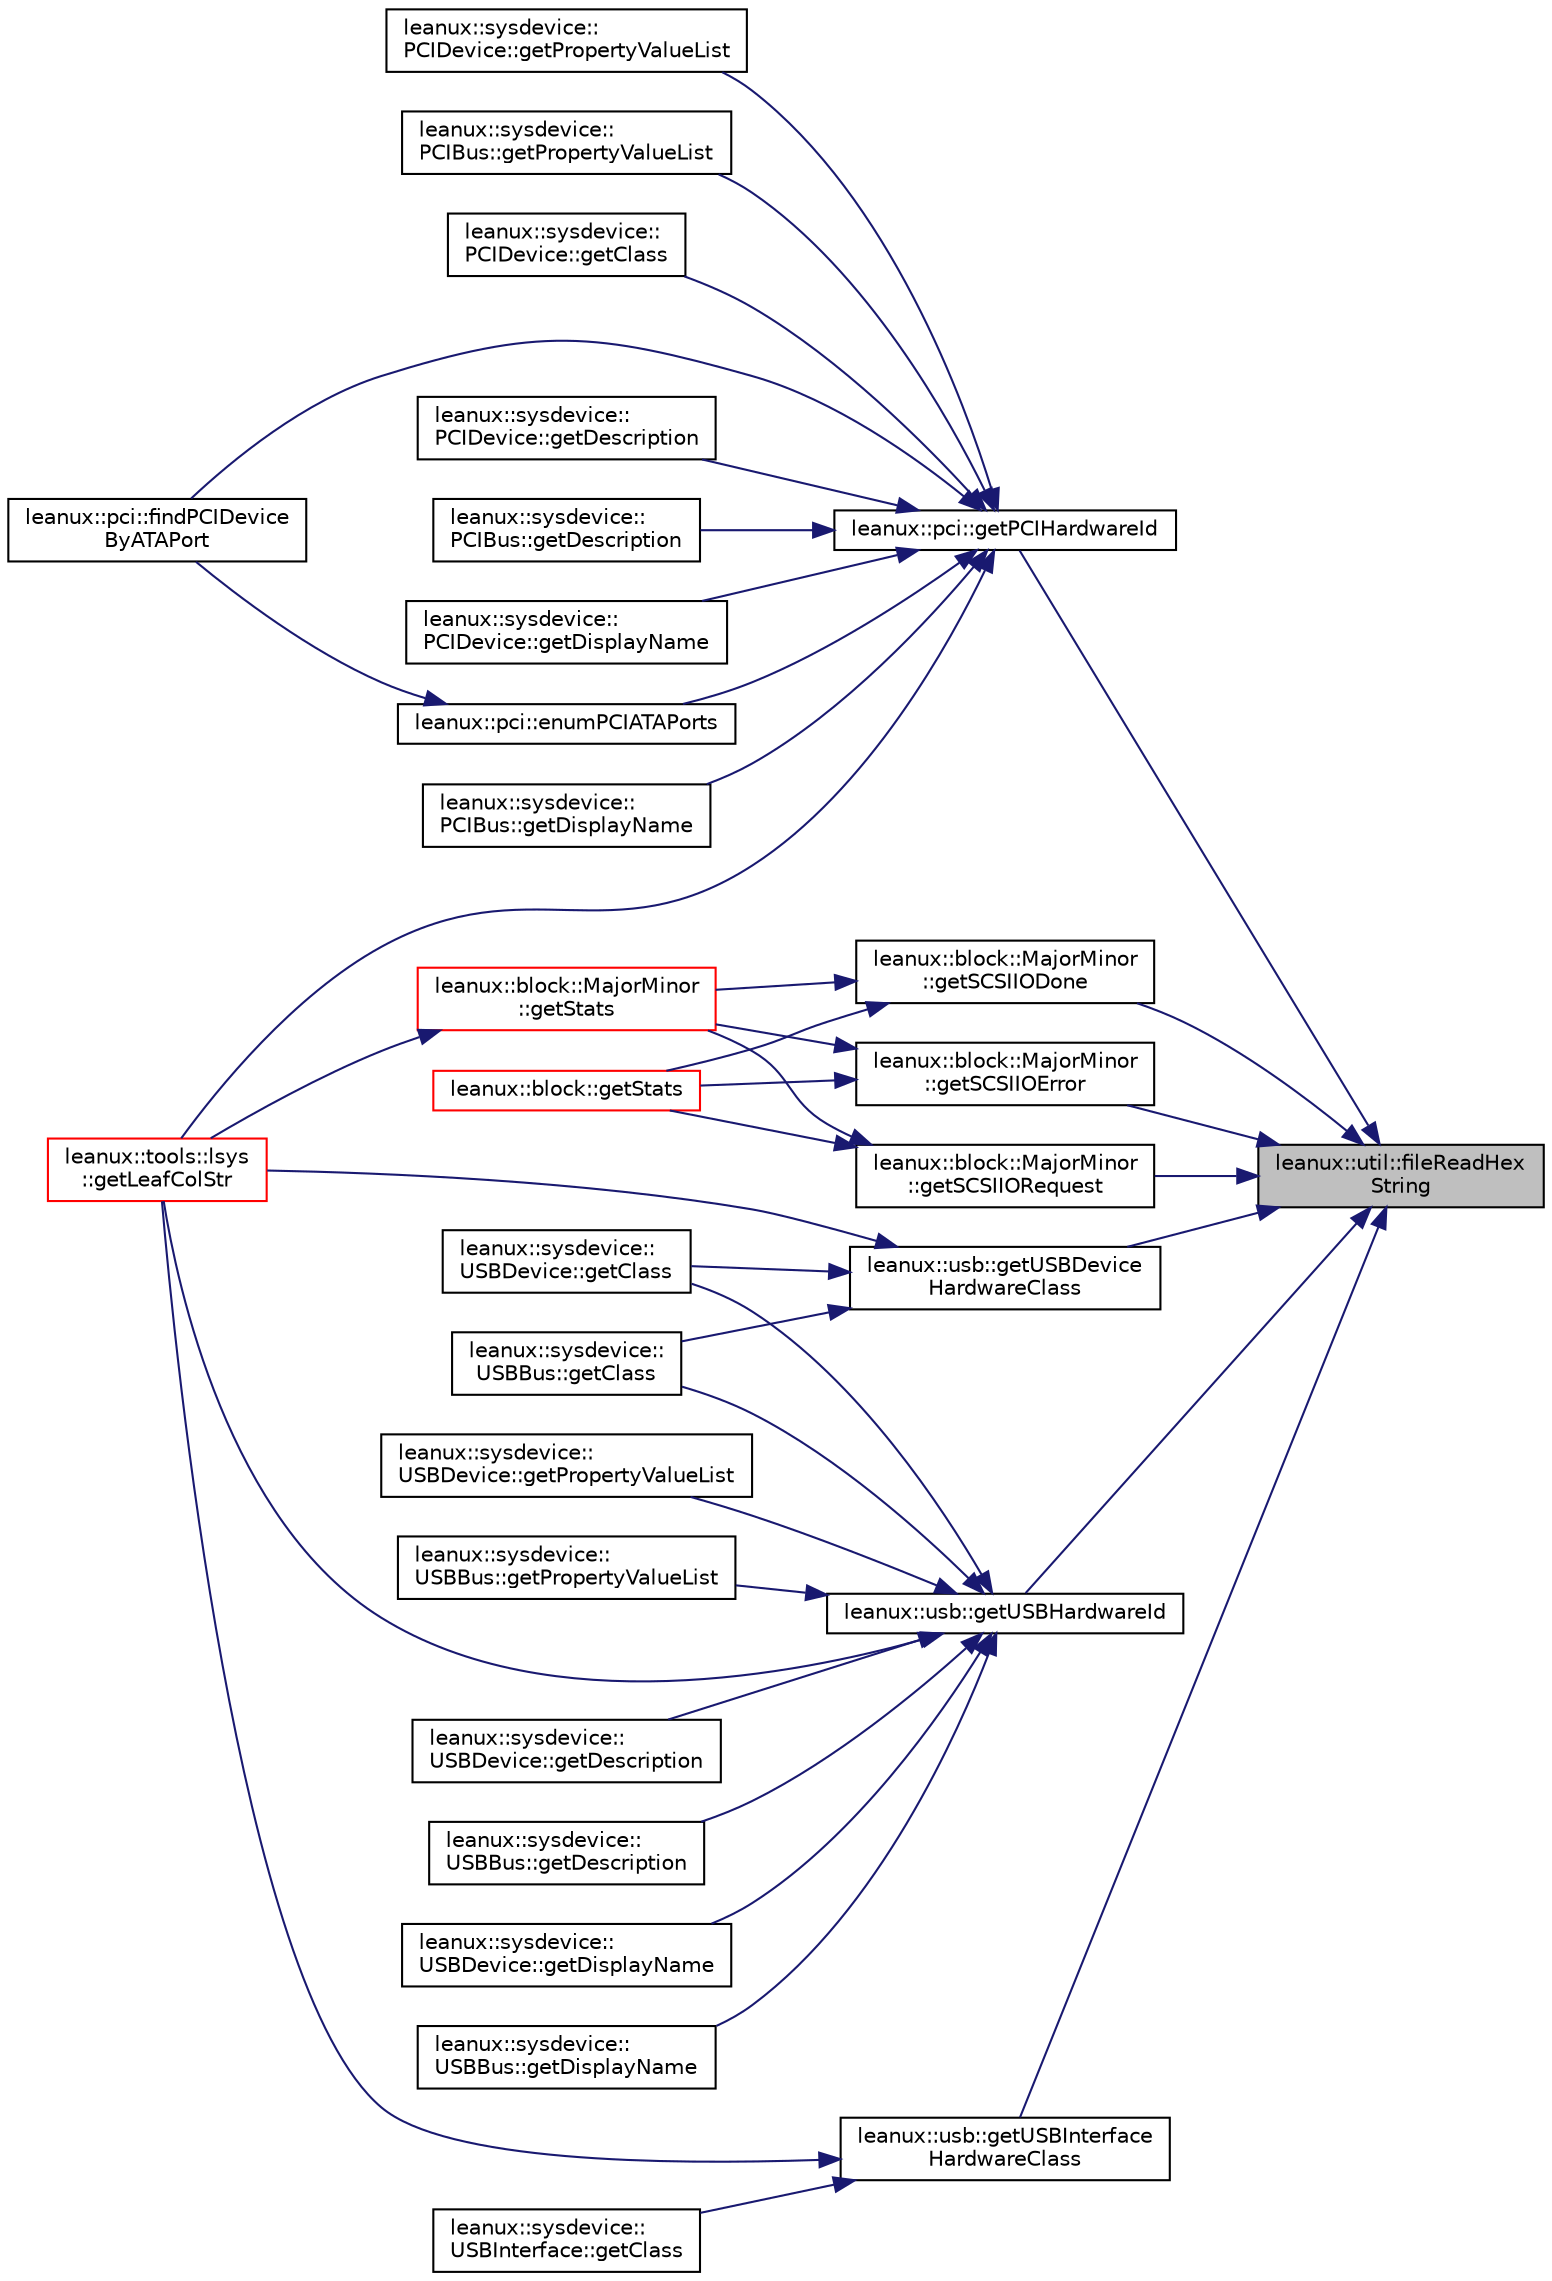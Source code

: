 digraph "leanux::util::fileReadHexString"
{
 // LATEX_PDF_SIZE
  bgcolor="transparent";
  edge [fontname="Helvetica",fontsize="10",labelfontname="Helvetica",labelfontsize="10"];
  node [fontname="Helvetica",fontsize="10",shape=record];
  rankdir="RL";
  Node1 [label="leanux::util::fileReadHex\lString",height=0.2,width=0.4,color="black", fillcolor="grey75", style="filled", fontcolor="black",tooltip="read the first data in the file as a hexadecimal string representation of a signed long."];
  Node1 -> Node2 [dir="back",color="midnightblue",fontsize="10",style="solid",fontname="Helvetica"];
  Node2 [label="leanux::pci::getPCIHardwareId",height=0.2,width=0.4,color="black",URL="$namespaceleanux_1_1pci.html#a48810ffbe83e8a8e357edfa1181c33a5",tooltip="get PCIHardwareId for a PCI device path relative to /sys/devives/"];
  Node2 -> Node3 [dir="back",color="midnightblue",fontsize="10",style="solid",fontname="Helvetica"];
  Node3 [label="leanux::pci::enumPCIATAPorts",height=0.2,width=0.4,color="black",URL="$namespaceleanux_1_1pci.html#a1967209f3c225d3aec49ccd48f504777",tooltip="Enumerate ata ports for a given PCI device."];
  Node3 -> Node4 [dir="back",color="midnightblue",fontsize="10",style="solid",fontname="Helvetica"];
  Node4 [label="leanux::pci::findPCIDevice\lByATAPort",height=0.2,width=0.4,color="black",URL="$namespaceleanux_1_1pci.html#a40970cc37923958a06a10118e3dac9f9",tooltip="return a device path relative to /sys/devices to the PCI device providing the ATA port."];
  Node2 -> Node4 [dir="back",color="midnightblue",fontsize="10",style="solid",fontname="Helvetica"];
  Node2 -> Node5 [dir="back",color="midnightblue",fontsize="10",style="solid",fontname="Helvetica"];
  Node5 [label="leanux::sysdevice::\lPCIDevice::getClass",height=0.2,width=0.4,color="black",URL="$classleanux_1_1sysdevice_1_1PCIDevice.html#a2df5ef99735d1b71a81e8fdace7ec681",tooltip="Get the device class for this device."];
  Node2 -> Node6 [dir="back",color="midnightblue",fontsize="10",style="solid",fontname="Helvetica"];
  Node6 [label="leanux::sysdevice::\lPCIDevice::getDescription",height=0.2,width=0.4,color="black",URL="$classleanux_1_1sysdevice_1_1PCIDevice.html#aae7c18dcb959c11184e4b25afa5afae1",tooltip="Get a human readable description of this SysDevice."];
  Node2 -> Node7 [dir="back",color="midnightblue",fontsize="10",style="solid",fontname="Helvetica"];
  Node7 [label="leanux::sysdevice::\lPCIBus::getDescription",height=0.2,width=0.4,color="black",URL="$classleanux_1_1sysdevice_1_1PCIBus.html#a5767e123c5ff43d23820b4977712bda8",tooltip="Get a human readable description of this SysDevice."];
  Node2 -> Node8 [dir="back",color="midnightblue",fontsize="10",style="solid",fontname="Helvetica"];
  Node8 [label="leanux::sysdevice::\lPCIDevice::getDisplayName",height=0.2,width=0.4,color="black",URL="$classleanux_1_1sysdevice_1_1PCIDevice.html#a1c5f78d7c4338387d91faddca98f5028",tooltip=" "];
  Node2 -> Node9 [dir="back",color="midnightblue",fontsize="10",style="solid",fontname="Helvetica"];
  Node9 [label="leanux::sysdevice::\lPCIBus::getDisplayName",height=0.2,width=0.4,color="black",URL="$classleanux_1_1sysdevice_1_1PCIBus.html#a9873b111948df2dbc4e24097555718f3",tooltip=" "];
  Node2 -> Node10 [dir="back",color="midnightblue",fontsize="10",style="solid",fontname="Helvetica"];
  Node10 [label="leanux::tools::lsys\l::getLeafColStr",height=0.2,width=0.4,color="red",URL="$namespaceleanux_1_1tools_1_1lsys.html#a4a56050ff78d8c77b6a699ff6d5aea50",tooltip="get named field attributes for the SysDevice."];
  Node2 -> Node15 [dir="back",color="midnightblue",fontsize="10",style="solid",fontname="Helvetica"];
  Node15 [label="leanux::sysdevice::\lPCIDevice::getPropertyValueList",height=0.2,width=0.4,color="black",URL="$classleanux_1_1sysdevice_1_1PCIDevice.html#a226c6285004593dad421a814e57fb505",tooltip=" "];
  Node2 -> Node16 [dir="back",color="midnightblue",fontsize="10",style="solid",fontname="Helvetica"];
  Node16 [label="leanux::sysdevice::\lPCIBus::getPropertyValueList",height=0.2,width=0.4,color="black",URL="$classleanux_1_1sysdevice_1_1PCIBus.html#aa16e0e79f92e04a8e3cfebae0b133e23",tooltip=" "];
  Node1 -> Node17 [dir="back",color="midnightblue",fontsize="10",style="solid",fontname="Helvetica"];
  Node17 [label="leanux::block::MajorMinor\l::getSCSIIODone",height=0.2,width=0.4,color="black",URL="$classleanux_1_1block_1_1MajorMinor.html#aec5c9aa75e9cb579163989cece64adc7",tooltip="Get SCSI iodone_cnt (number of SCSI IO completions)"];
  Node17 -> Node18 [dir="back",color="midnightblue",fontsize="10",style="solid",fontname="Helvetica"];
  Node18 [label="leanux::block::MajorMinor\l::getStats",height=0.2,width=0.4,color="red",URL="$classleanux_1_1block_1_1MajorMinor.html#a314abee5e9b9cc4c609d54e61103863a",tooltip="get performance statistics for the block device specified by MajorMinor."];
  Node18 -> Node10 [dir="back",color="midnightblue",fontsize="10",style="solid",fontname="Helvetica"];
  Node17 -> Node29 [dir="back",color="midnightblue",fontsize="10",style="solid",fontname="Helvetica"];
  Node29 [label="leanux::block::getStats",height=0.2,width=0.4,color="red",URL="$namespaceleanux_1_1block.html#ae227ed1fa83d91988072e335ea0f81e9",tooltip="get block device statistics into a DeviceStatsMap."];
  Node1 -> Node43 [dir="back",color="midnightblue",fontsize="10",style="solid",fontname="Helvetica"];
  Node43 [label="leanux::block::MajorMinor\l::getSCSIIOError",height=0.2,width=0.4,color="black",URL="$classleanux_1_1block_1_1MajorMinor.html#ab3f52da181b760aa9d9240c08beb8ae8",tooltip="Get SCSI ioerr_cnt (number of SCSI IO errors)"];
  Node43 -> Node18 [dir="back",color="midnightblue",fontsize="10",style="solid",fontname="Helvetica"];
  Node43 -> Node29 [dir="back",color="midnightblue",fontsize="10",style="solid",fontname="Helvetica"];
  Node1 -> Node44 [dir="back",color="midnightblue",fontsize="10",style="solid",fontname="Helvetica"];
  Node44 [label="leanux::block::MajorMinor\l::getSCSIIORequest",height=0.2,width=0.4,color="black",URL="$classleanux_1_1block_1_1MajorMinor.html#a0c501b00fcddef5167f8f4e4f98e3bdb",tooltip="Get SCSI iorequest_cnt (number of SCSI IO requests)"];
  Node44 -> Node18 [dir="back",color="midnightblue",fontsize="10",style="solid",fontname="Helvetica"];
  Node44 -> Node29 [dir="back",color="midnightblue",fontsize="10",style="solid",fontname="Helvetica"];
  Node1 -> Node45 [dir="back",color="midnightblue",fontsize="10",style="solid",fontname="Helvetica"];
  Node45 [label="leanux::usb::getUSBDevice\lHardwareClass",height=0.2,width=0.4,color="black",URL="$namespaceleanux_1_1usb.html#ae3f7ed1c037eeb5c87ae8b7a21ee32f4",tooltip=" "];
  Node45 -> Node46 [dir="back",color="midnightblue",fontsize="10",style="solid",fontname="Helvetica"];
  Node46 [label="leanux::sysdevice::\lUSBDevice::getClass",height=0.2,width=0.4,color="black",URL="$classleanux_1_1sysdevice_1_1USBDevice.html#a2408540d2d0fd3f215a860324b604961",tooltip="Get the device class for this device."];
  Node45 -> Node47 [dir="back",color="midnightblue",fontsize="10",style="solid",fontname="Helvetica"];
  Node47 [label="leanux::sysdevice::\lUSBBus::getClass",height=0.2,width=0.4,color="black",URL="$classleanux_1_1sysdevice_1_1USBBus.html#a926a459be1a220ee0532040862efac46",tooltip="Get the device class for this device."];
  Node45 -> Node10 [dir="back",color="midnightblue",fontsize="10",style="solid",fontname="Helvetica"];
  Node1 -> Node48 [dir="back",color="midnightblue",fontsize="10",style="solid",fontname="Helvetica"];
  Node48 [label="leanux::usb::getUSBHardwareId",height=0.2,width=0.4,color="black",URL="$namespaceleanux_1_1usb.html#a40b22561354d4885b6abe9a59f952904",tooltip="Get the USBHardwareId from an USBDevicePath."];
  Node48 -> Node46 [dir="back",color="midnightblue",fontsize="10",style="solid",fontname="Helvetica"];
  Node48 -> Node47 [dir="back",color="midnightblue",fontsize="10",style="solid",fontname="Helvetica"];
  Node48 -> Node49 [dir="back",color="midnightblue",fontsize="10",style="solid",fontname="Helvetica"];
  Node49 [label="leanux::sysdevice::\lUSBDevice::getDescription",height=0.2,width=0.4,color="black",URL="$classleanux_1_1sysdevice_1_1USBDevice.html#a960bc4e4f0508829ee75816a9e054ace",tooltip="Get a human readable description of this SysDevice."];
  Node48 -> Node50 [dir="back",color="midnightblue",fontsize="10",style="solid",fontname="Helvetica"];
  Node50 [label="leanux::sysdevice::\lUSBBus::getDescription",height=0.2,width=0.4,color="black",URL="$classleanux_1_1sysdevice_1_1USBBus.html#aed156094cacba5726b198c9f6894d017",tooltip="Get a human readable description of this SysDevice."];
  Node48 -> Node51 [dir="back",color="midnightblue",fontsize="10",style="solid",fontname="Helvetica"];
  Node51 [label="leanux::sysdevice::\lUSBDevice::getDisplayName",height=0.2,width=0.4,color="black",URL="$classleanux_1_1sysdevice_1_1USBDevice.html#ae149cb6875a14576a714b0428690835f",tooltip=" "];
  Node48 -> Node52 [dir="back",color="midnightblue",fontsize="10",style="solid",fontname="Helvetica"];
  Node52 [label="leanux::sysdevice::\lUSBBus::getDisplayName",height=0.2,width=0.4,color="black",URL="$classleanux_1_1sysdevice_1_1USBBus.html#a35036f66ae9bf3fdb008825432cd601b",tooltip=" "];
  Node48 -> Node10 [dir="back",color="midnightblue",fontsize="10",style="solid",fontname="Helvetica"];
  Node48 -> Node53 [dir="back",color="midnightblue",fontsize="10",style="solid",fontname="Helvetica"];
  Node53 [label="leanux::sysdevice::\lUSBDevice::getPropertyValueList",height=0.2,width=0.4,color="black",URL="$classleanux_1_1sysdevice_1_1USBDevice.html#aa7074d6382d3ef77a36a7454dbf99f1e",tooltip=" "];
  Node48 -> Node54 [dir="back",color="midnightblue",fontsize="10",style="solid",fontname="Helvetica"];
  Node54 [label="leanux::sysdevice::\lUSBBus::getPropertyValueList",height=0.2,width=0.4,color="black",URL="$classleanux_1_1sysdevice_1_1USBBus.html#aa244ae7511e6792b74236c20634b895f",tooltip=" "];
  Node1 -> Node55 [dir="back",color="midnightblue",fontsize="10",style="solid",fontname="Helvetica"];
  Node55 [label="leanux::usb::getUSBInterface\lHardwareClass",height=0.2,width=0.4,color="black",URL="$namespaceleanux_1_1usb.html#ab6d5edb6d930414aa0d31dab795a0b00",tooltip=" "];
  Node55 -> Node56 [dir="back",color="midnightblue",fontsize="10",style="solid",fontname="Helvetica"];
  Node56 [label="leanux::sysdevice::\lUSBInterface::getClass",height=0.2,width=0.4,color="black",URL="$classleanux_1_1sysdevice_1_1USBInterface.html#ab302808224c276e9de918a911343d8ac",tooltip="Get the device class for this device."];
  Node55 -> Node10 [dir="back",color="midnightblue",fontsize="10",style="solid",fontname="Helvetica"];
}
